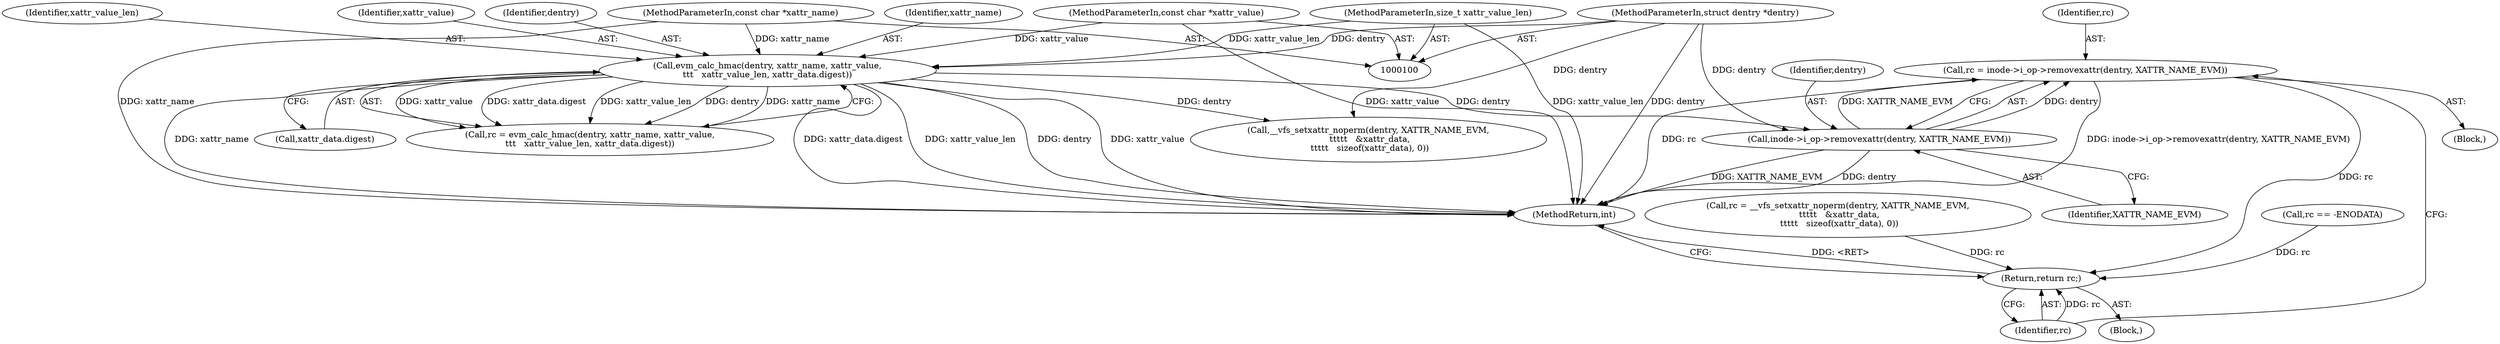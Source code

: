 digraph "0_linux_a67adb997419fb53540d4a4f79c6471c60bc69b6@API" {
"1000160" [label="(Call,rc = inode->i_op->removexattr(dentry, XATTR_NAME_EVM))"];
"1000162" [label="(Call,inode->i_op->removexattr(dentry, XATTR_NAME_EVM))"];
"1000119" [label="(Call,evm_calc_hmac(dentry, xattr_name, xattr_value,\n\t\t\t   xattr_value_len, xattr_data.digest))"];
"1000101" [label="(MethodParameterIn,struct dentry *dentry)"];
"1000102" [label="(MethodParameterIn,const char *xattr_name)"];
"1000103" [label="(MethodParameterIn,const char *xattr_value)"];
"1000104" [label="(MethodParameterIn,size_t xattr_value_len)"];
"1000165" [label="(Return,return rc;)"];
"1000105" [label="(Block,)"];
"1000123" [label="(Identifier,xattr_value_len)"];
"1000165" [label="(Return,return rc;)"];
"1000119" [label="(Call,evm_calc_hmac(dentry, xattr_name, xattr_value,\n\t\t\t   xattr_value_len, xattr_data.digest))"];
"1000161" [label="(Identifier,rc)"];
"1000160" [label="(Call,rc = inode->i_op->removexattr(dentry, XATTR_NAME_EVM))"];
"1000137" [label="(Call,rc = __vfs_setxattr_noperm(dentry, XATTR_NAME_EVM,\n \t\t\t\t\t   &xattr_data,\n \t\t\t\t\t   sizeof(xattr_data), 0))"];
"1000150" [label="(Call,rc == -ENODATA)"];
"1000122" [label="(Identifier,xattr_value)"];
"1000164" [label="(Identifier,XATTR_NAME_EVM)"];
"1000163" [label="(Identifier,dentry)"];
"1000162" [label="(Call,inode->i_op->removexattr(dentry, XATTR_NAME_EVM))"];
"1000124" [label="(Call,xattr_data.digest)"];
"1000166" [label="(Identifier,rc)"];
"1000159" [label="(Block,)"];
"1000167" [label="(MethodReturn,int)"];
"1000117" [label="(Call,rc = evm_calc_hmac(dentry, xattr_name, xattr_value,\n\t\t\t   xattr_value_len, xattr_data.digest))"];
"1000102" [label="(MethodParameterIn,const char *xattr_name)"];
"1000101" [label="(MethodParameterIn,struct dentry *dentry)"];
"1000120" [label="(Identifier,dentry)"];
"1000104" [label="(MethodParameterIn,size_t xattr_value_len)"];
"1000139" [label="(Call,__vfs_setxattr_noperm(dentry, XATTR_NAME_EVM,\n \t\t\t\t\t   &xattr_data,\n \t\t\t\t\t   sizeof(xattr_data), 0))"];
"1000121" [label="(Identifier,xattr_name)"];
"1000103" [label="(MethodParameterIn,const char *xattr_value)"];
"1000160" -> "1000159"  [label="AST: "];
"1000160" -> "1000162"  [label="CFG: "];
"1000161" -> "1000160"  [label="AST: "];
"1000162" -> "1000160"  [label="AST: "];
"1000166" -> "1000160"  [label="CFG: "];
"1000160" -> "1000167"  [label="DDG: rc"];
"1000160" -> "1000167"  [label="DDG: inode->i_op->removexattr(dentry, XATTR_NAME_EVM)"];
"1000162" -> "1000160"  [label="DDG: dentry"];
"1000162" -> "1000160"  [label="DDG: XATTR_NAME_EVM"];
"1000160" -> "1000165"  [label="DDG: rc"];
"1000162" -> "1000164"  [label="CFG: "];
"1000163" -> "1000162"  [label="AST: "];
"1000164" -> "1000162"  [label="AST: "];
"1000162" -> "1000167"  [label="DDG: XATTR_NAME_EVM"];
"1000162" -> "1000167"  [label="DDG: dentry"];
"1000119" -> "1000162"  [label="DDG: dentry"];
"1000101" -> "1000162"  [label="DDG: dentry"];
"1000119" -> "1000117"  [label="AST: "];
"1000119" -> "1000124"  [label="CFG: "];
"1000120" -> "1000119"  [label="AST: "];
"1000121" -> "1000119"  [label="AST: "];
"1000122" -> "1000119"  [label="AST: "];
"1000123" -> "1000119"  [label="AST: "];
"1000124" -> "1000119"  [label="AST: "];
"1000117" -> "1000119"  [label="CFG: "];
"1000119" -> "1000167"  [label="DDG: xattr_name"];
"1000119" -> "1000167"  [label="DDG: xattr_data.digest"];
"1000119" -> "1000167"  [label="DDG: xattr_value_len"];
"1000119" -> "1000167"  [label="DDG: dentry"];
"1000119" -> "1000167"  [label="DDG: xattr_value"];
"1000119" -> "1000117"  [label="DDG: xattr_value"];
"1000119" -> "1000117"  [label="DDG: xattr_data.digest"];
"1000119" -> "1000117"  [label="DDG: xattr_value_len"];
"1000119" -> "1000117"  [label="DDG: dentry"];
"1000119" -> "1000117"  [label="DDG: xattr_name"];
"1000101" -> "1000119"  [label="DDG: dentry"];
"1000102" -> "1000119"  [label="DDG: xattr_name"];
"1000103" -> "1000119"  [label="DDG: xattr_value"];
"1000104" -> "1000119"  [label="DDG: xattr_value_len"];
"1000119" -> "1000139"  [label="DDG: dentry"];
"1000101" -> "1000100"  [label="AST: "];
"1000101" -> "1000167"  [label="DDG: dentry"];
"1000101" -> "1000139"  [label="DDG: dentry"];
"1000102" -> "1000100"  [label="AST: "];
"1000102" -> "1000167"  [label="DDG: xattr_name"];
"1000103" -> "1000100"  [label="AST: "];
"1000103" -> "1000167"  [label="DDG: xattr_value"];
"1000104" -> "1000100"  [label="AST: "];
"1000104" -> "1000167"  [label="DDG: xattr_value_len"];
"1000165" -> "1000105"  [label="AST: "];
"1000165" -> "1000166"  [label="CFG: "];
"1000166" -> "1000165"  [label="AST: "];
"1000167" -> "1000165"  [label="CFG: "];
"1000165" -> "1000167"  [label="DDG: <RET>"];
"1000166" -> "1000165"  [label="DDG: rc"];
"1000150" -> "1000165"  [label="DDG: rc"];
"1000137" -> "1000165"  [label="DDG: rc"];
}
